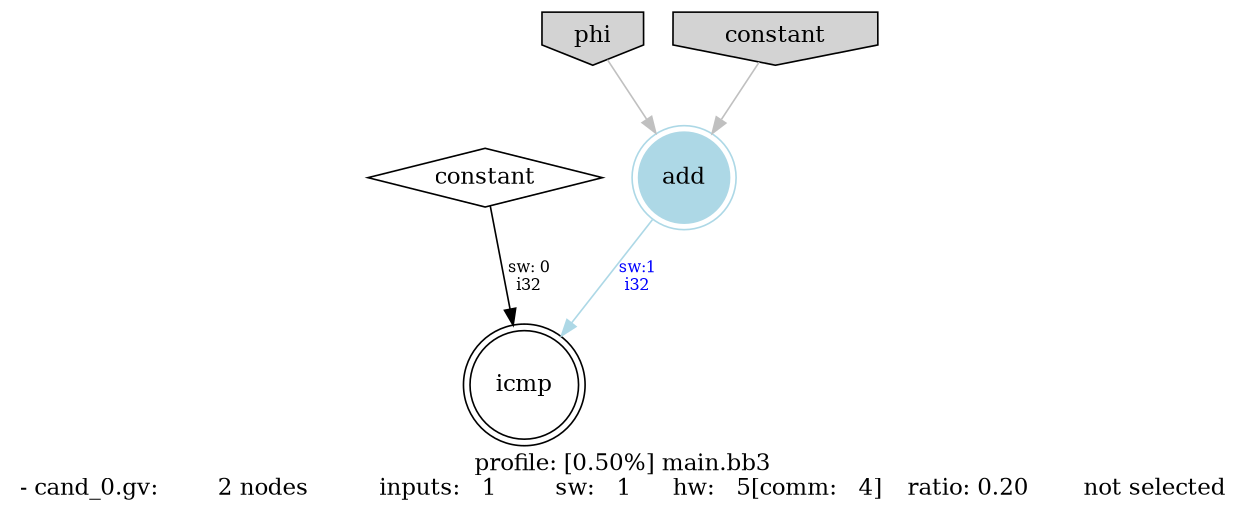 digraph G {
size = "8.3,11.7"; //a4 size
label = "profile: [0.50%] main.bb3\n- cand_0.gv: 	   2 nodes 	 inputs:   1 	 sw:   1 	 hw:   5[comm:   4] 	 ratio: 0.20 	 not selected"
node_0 [ label = "add" shape = "doublecircle" rank = "sink" style = "filled" color = "lightblue" ];
node_1 [ label = "phi" shape = "invhouse" rank = "source"];
node_2 [ label = "constant" shape = "diamond" shape = "invhouse" rank = "source" style = "filled"                    bgcolor = "lightblue" ];
node_3 [ label = "icmp" shape = "doublecircle" rank = "sink"];
node_4 [ label = "constant" shape = "diamond"];
node_1 -> node_0 [ fontsize = 10 label = "sw:1\ni32"  color = "gray" label = "" ];
node_2 -> node_0 [ fontsize = 10 label = "sw: 0\ni32"  color = "gray" label = "" ];
node_0 -> node_3 [ fontsize = 10 label = "sw:1\ni32"  fontcolor = "blue" color = "lightblue"  ];
node_4 -> node_3 [ fontsize = 10 label = "sw: 0\ni32"  ];


/* Additional source nodes */
node_1 [ shape = "invhouse" rank = "source" style = "filled" bgcolor = "lightblue" ];
}
